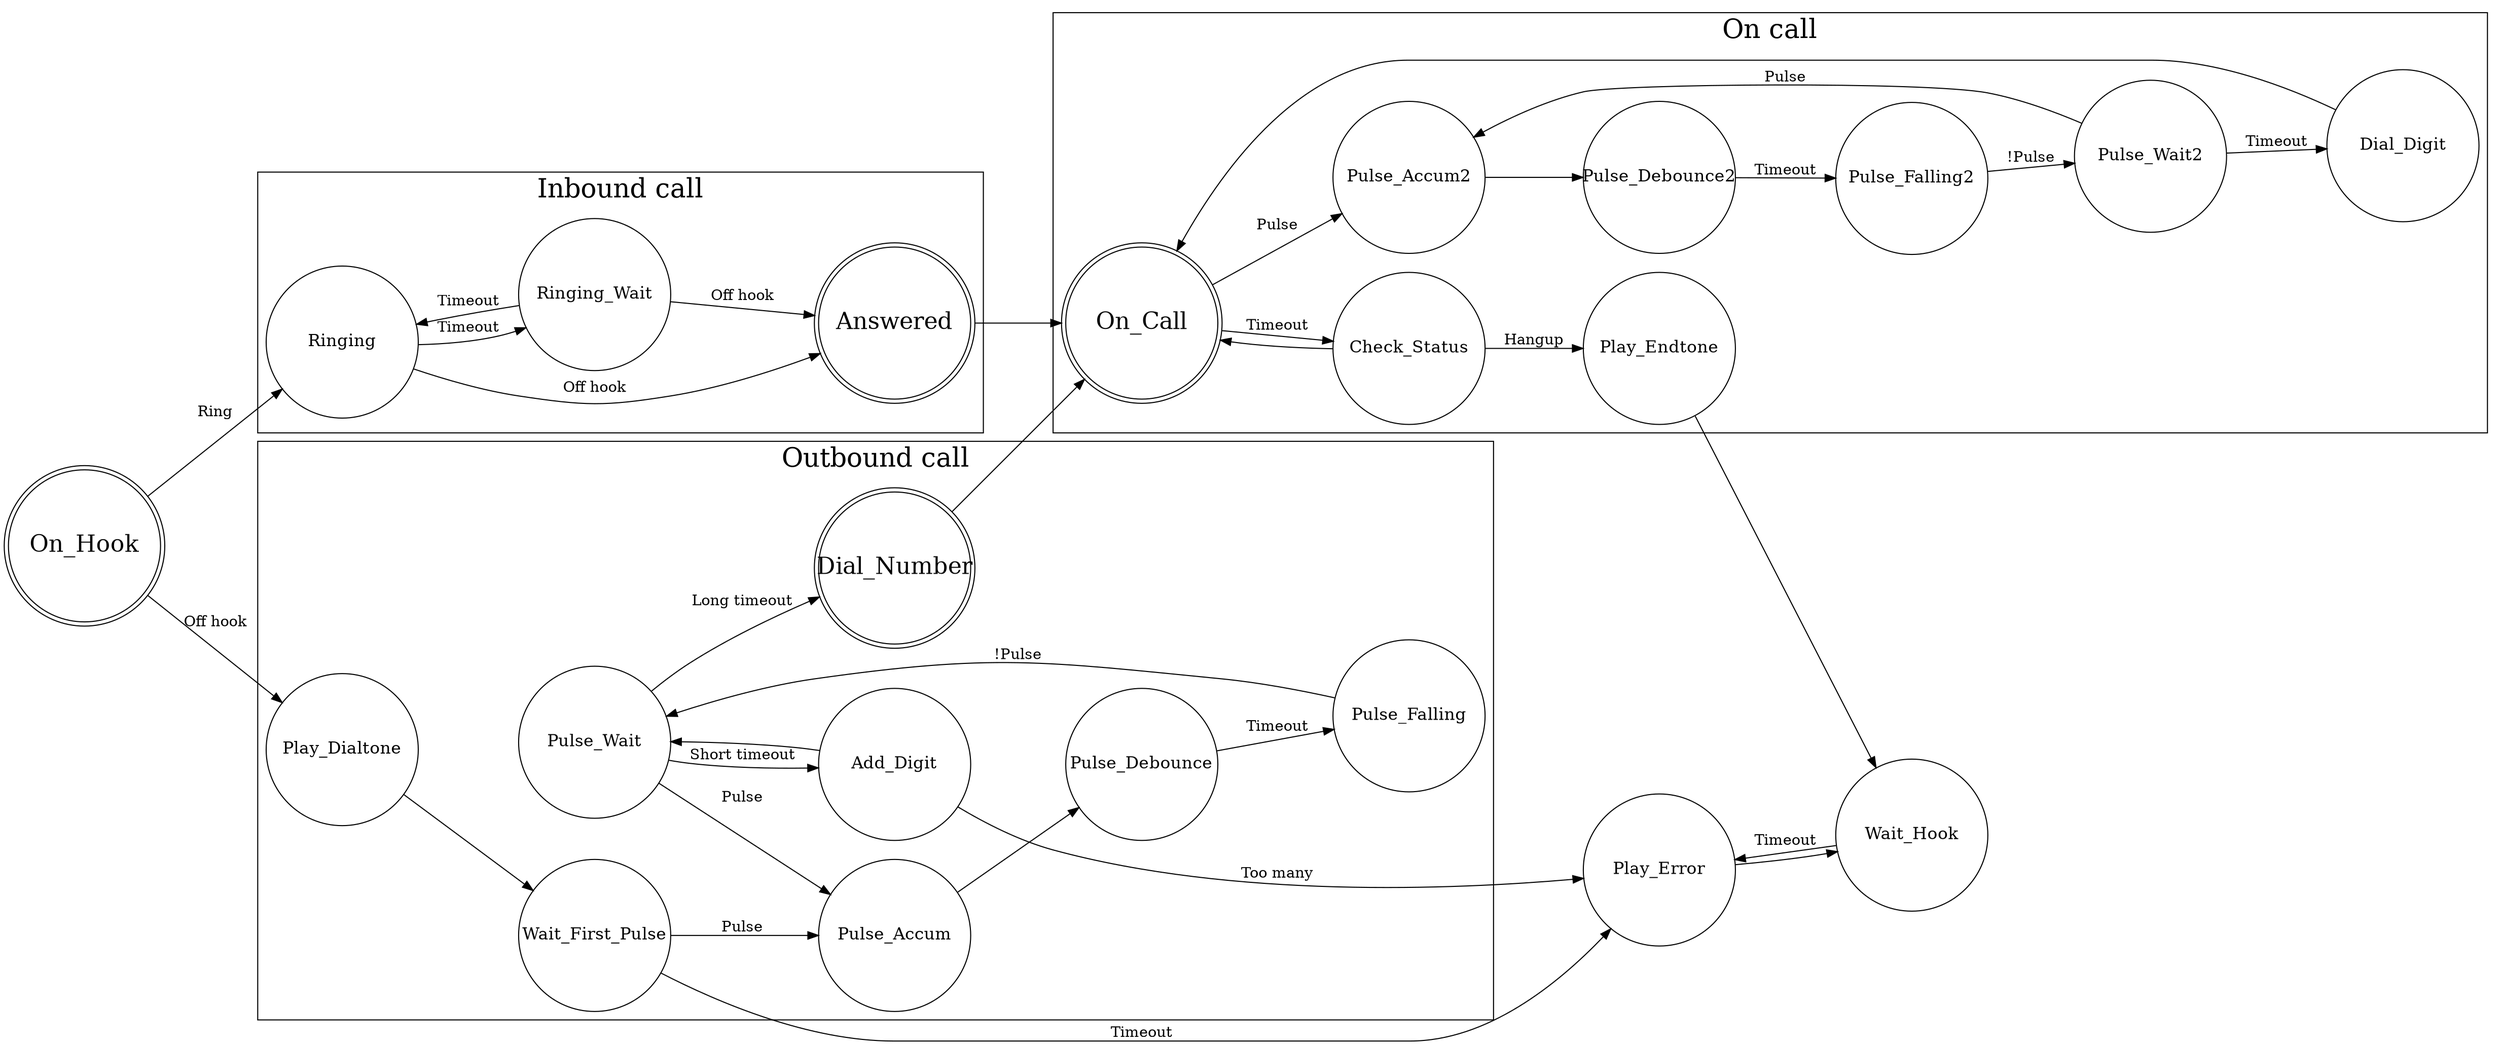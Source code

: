 digraph finite_state_machine
{
	//ranksep = 5;
	rankdir=LR;
	//size="8,5"

	node [shape = doublecircle, fixedsize = true, width = 2, fontsize = 22]; On_Hook; On_Call; Answered; Dial_Number;
	node [shape = circle, fixedsize = true, width=2, fontsize=16 ];

	//subgraph cluster_onhook
	{
		On_Hook;
		Play_Error;
		Wait_Hook;
	}

	{
		rankdir=TB;
	subgraph cluster_inbound
	{
		label = "Inbound call";
		fontsize = 25;
		Ringing;
		Ringing_Wait;
		Answered;
	}

	subgraph cluster_outbound
	{
		label = "Outbound call";
		fontsize = 25;
		Play_Dialtone;
		Wait_First_Pulse;
		Pulse_Accum;
		Pulse_Debounce;
		Pulse_Falling;
		Pulse_Wait;
		Add_Digit;
		Dial_Number;
	}
	}

	subgraph cluster_oncall
	{
		label = "On call";
		fontsize = 25;
		On_Call;
		Check_Status;
		Play_Endtone;
		Pulse_Accum2;
		Pulse_Debounce2;
		Pulse_Falling2;
		Pulse_Wait2;
		Dial_Digit;
	}

	//Init -> On_Hook [ label = "On hook" ];
	//Init -> Play_Error [ label = "Off hook" ];
	On_Hook -> Play_Dialtone [ label = "Off hook" ];
	//Play_Error -> On_Hook [ label = "On hook" ];
	Play_Error -> Wait_Hook;

	Play_Dialtone -> Wait_First_Pulse;
	Wait_First_Pulse -> Play_Error [ label = "Timeout" ];
	Wait_Hook -> Play_Error [ label = "Timeout" ];
	//Wait_Hook -> On_Hook [ label = "On hook" ];
	Wait_First_Pulse -> Pulse_Accum [ label = "Pulse"];

	Pulse_Accum -> Pulse_Debounce;
	Pulse_Debounce -> Pulse_Falling [ label = "Timeout"];
	Pulse_Falling -> Pulse_Wait [ label = "!Pulse"];
	Pulse_Wait -> Pulse_Accum [ label = "Pulse" ];
	Pulse_Wait -> Add_Digit [ label = "Short timeout" ];
	Add_Digit -> Pulse_Wait;
	Add_Digit -> Play_Error [ label = "Too many" ];
	Pulse_Wait -> Dial_Number [ label = "Long timeout" ];

	Dial_Number -> On_Call;

	//On_Call -> On_Hook [ label = "On hook" ];
	On_Call -> Check_Status [ label = "Timeout" ];
	Check_Status -> On_Call;
	Check_Status -> Play_Endtone [ label = "Hangup" ];
	Play_Endtone -> Wait_Hook;
	On_Call -> Pulse_Accum2 [ label = "Pulse" ];
	Pulse_Accum2 -> Pulse_Debounce2;
	Pulse_Debounce2 -> Pulse_Falling2 [ label = "Timeout" ];
	Pulse_Falling2 -> Pulse_Wait2 [ label = "!Pulse" ];
	Pulse_Wait2 -> Pulse_Accum2 [ label = "Pulse" ];
	Pulse_Wait2 -> Dial_Digit [ label = "Timeout" ];
	Dial_Digit -> On_Call;

	On_Hook -> Ringing [ label = "Ring" ];
	Ringing -> Ringing_Wait [ label = "Timeout" ];
	Ringing_Wait -> Ringing [ label = "Timeout" ];
	Ringing -> Answered [ label = "Off hook" ];
	Ringing_Wait -> Answered [ label = "Off hook" ];
	Answered -> On_Call;
	//Ringing -> On_Hook [ label = "!Ringing" ];
	//Ringing_Wait -> On_Hook [ label = "!Ringing" ];
}

